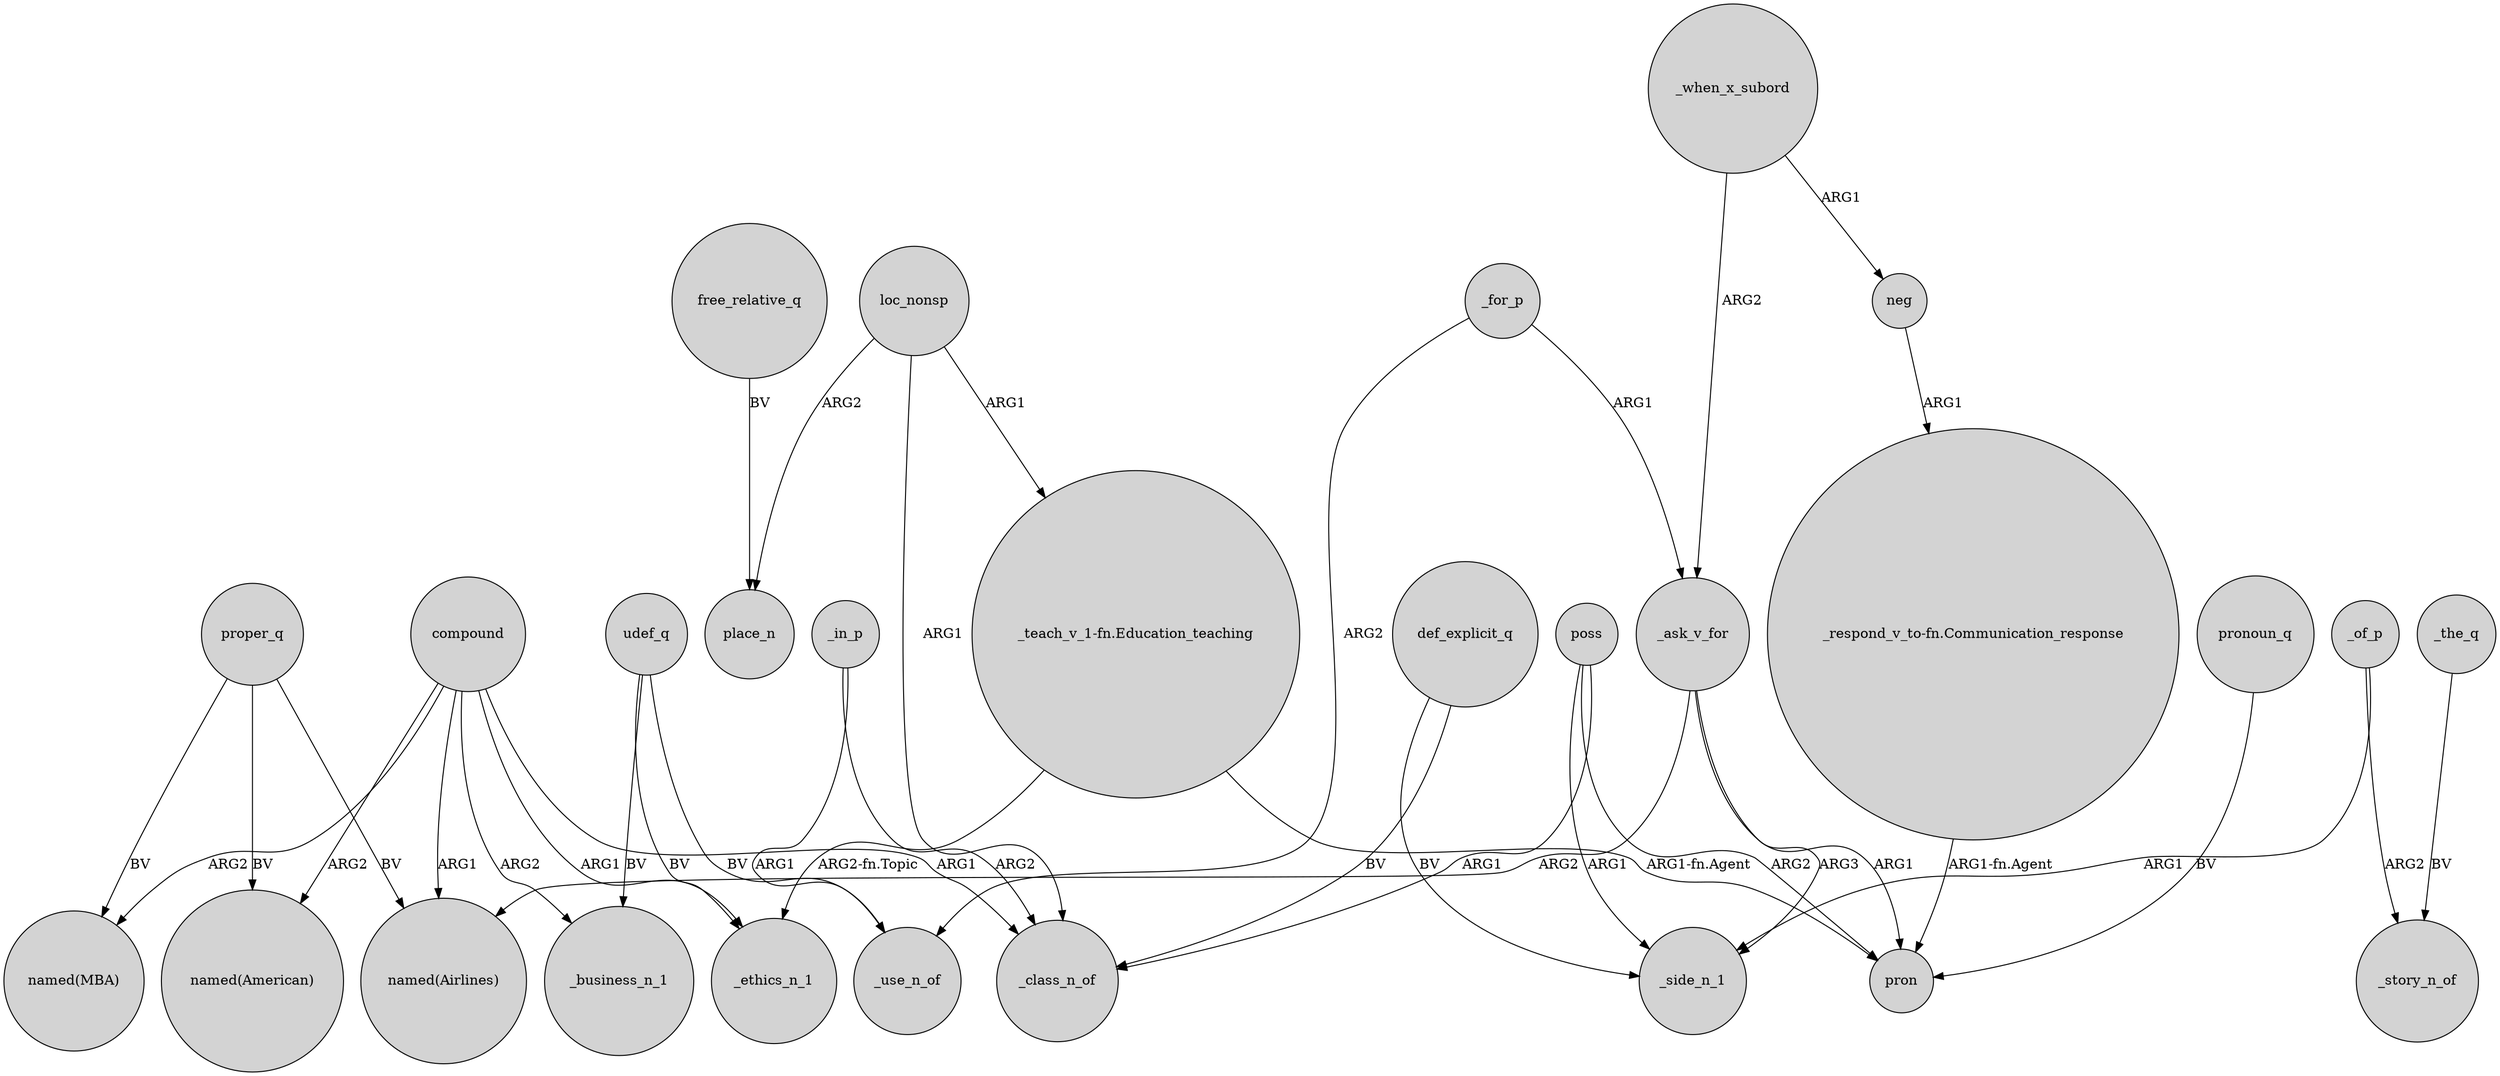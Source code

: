 digraph {
	node [shape=circle style=filled]
	proper_q -> "named(MBA)" [label=BV]
	udef_q -> _ethics_n_1 [label=BV]
	poss -> pron [label=ARG2]
	proper_q -> "named(American)" [label=BV]
	compound -> "named(MBA)" [label=ARG2]
	udef_q -> _use_n_of [label=BV]
	_when_x_subord -> _ask_v_for [label=ARG2]
	compound -> "named(Airlines)" [label=ARG1]
	compound -> _class_n_of [label=ARG1]
	loc_nonsp -> "_teach_v_1-fn.Education_teaching" [label=ARG1]
	poss -> _side_n_1 [label=ARG1]
	_for_p -> _ask_v_for [label=ARG1]
	poss -> _class_n_of [label=ARG1]
	compound -> "named(American)" [label=ARG2]
	_in_p -> _class_n_of [label=ARG2]
	_ask_v_for -> _side_n_1 [label=ARG3]
	def_explicit_q -> _side_n_1 [label=BV]
	pronoun_q -> pron [label=BV]
	_the_q -> _story_n_of [label=BV]
	"_respond_v_to-fn.Communication_response" -> pron [label="ARG1-fn.Agent"]
	"_teach_v_1-fn.Education_teaching" -> _ethics_n_1 [label="ARG2-fn.Topic"]
	_ask_v_for -> pron [label=ARG1]
	_of_p -> _story_n_of [label=ARG2]
	compound -> _business_n_1 [label=ARG2]
	_of_p -> _side_n_1 [label=ARG1]
	_ask_v_for -> "named(Airlines)" [label=ARG2]
	"_teach_v_1-fn.Education_teaching" -> pron [label="ARG1-fn.Agent"]
	loc_nonsp -> _class_n_of [label=ARG1]
	def_explicit_q -> _class_n_of [label=BV]
	proper_q -> "named(Airlines)" [label=BV]
	loc_nonsp -> place_n [label=ARG2]
	udef_q -> _business_n_1 [label=BV]
	free_relative_q -> place_n [label=BV]
	_for_p -> _use_n_of [label=ARG2]
	_when_x_subord -> neg [label=ARG1]
	_in_p -> _use_n_of [label=ARG1]
	neg -> "_respond_v_to-fn.Communication_response" [label=ARG1]
	compound -> _ethics_n_1 [label=ARG1]
}

